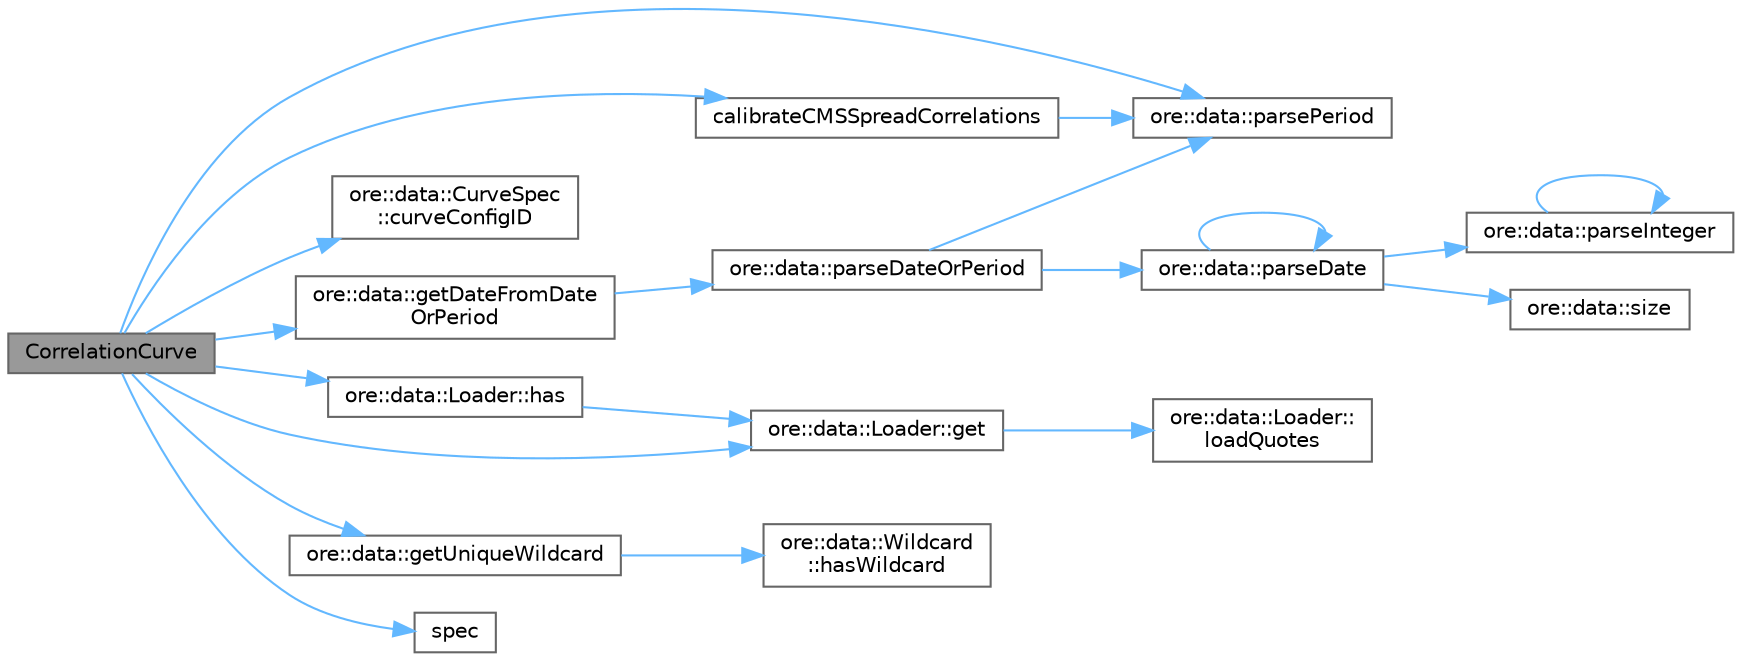 digraph "CorrelationCurve"
{
 // INTERACTIVE_SVG=YES
 // LATEX_PDF_SIZE
  bgcolor="transparent";
  edge [fontname=Helvetica,fontsize=10,labelfontname=Helvetica,labelfontsize=10];
  node [fontname=Helvetica,fontsize=10,shape=box,height=0.2,width=0.4];
  rankdir="LR";
  Node1 [label="CorrelationCurve",height=0.2,width=0.4,color="gray40", fillcolor="grey60", style="filled", fontcolor="black",tooltip="Detailed constructor."];
  Node1 -> Node2 [color="steelblue1",style="solid"];
  Node2 [label="calibrateCMSSpreadCorrelations",height=0.2,width=0.4,color="grey40", fillcolor="white", style="filled",URL="$classore_1_1data_1_1_correlation_curve.html#addf6b74b6011b97a31ff9760609a85a1",tooltip=" "];
  Node2 -> Node3 [color="steelblue1",style="solid"];
  Node3 [label="ore::data::parsePeriod",height=0.2,width=0.4,color="grey40", fillcolor="white", style="filled",URL="$group__utilities.html#ga8e0623e2cb01e250e9cfec4619256208",tooltip="Convert text to QuantLib::Period."];
  Node1 -> Node4 [color="steelblue1",style="solid"];
  Node4 [label="ore::data::CurveSpec\l::curveConfigID",height=0.2,width=0.4,color="grey40", fillcolor="white", style="filled",URL="$classore_1_1data_1_1_curve_spec.html#a15e57a287887def554123ab18355c33c",tooltip=" "];
  Node1 -> Node5 [color="steelblue1",style="solid"];
  Node5 [label="ore::data::Loader::get",height=0.2,width=0.4,color="grey40", fillcolor="white", style="filled",URL="$classore_1_1data_1_1_loader.html#a19d9f6f808db2631247ec12ffe291225",tooltip="get quote by its unique name, throws if not existent, override in derived classes for performance"];
  Node5 -> Node6 [color="steelblue1",style="solid"];
  Node6 [label="ore::data::Loader::\lloadQuotes",height=0.2,width=0.4,color="grey40", fillcolor="white", style="filled",URL="$classore_1_1data_1_1_loader.html#a0086c4f946085ef0b9d5c56bd1539f91",tooltip="get all quotes, TODO change the return value to std::set"];
  Node1 -> Node7 [color="steelblue1",style="solid"];
  Node7 [label="ore::data::getDateFromDate\lOrPeriod",height=0.2,width=0.4,color="grey40", fillcolor="white", style="filled",URL="$group__marketdata.html#ga71fc1e19d4a9d3acd5e6cd6b6ae533b6",tooltip="Get a date from a date string or period."];
  Node7 -> Node8 [color="steelblue1",style="solid"];
  Node8 [label="ore::data::parseDateOrPeriod",height=0.2,width=0.4,color="grey40", fillcolor="white", style="filled",URL="$group__utilities.html#ga6477391407eac174ea49df689ecf1ab2",tooltip="Convert text to QuantLib::Period or QuantLib::Date."];
  Node8 -> Node9 [color="steelblue1",style="solid"];
  Node9 [label="ore::data::parseDate",height=0.2,width=0.4,color="grey40", fillcolor="white", style="filled",URL="$group__utilities.html#ga59b5fdda574d90facae95dec2d13040d",tooltip="Convert std::string to QuantLib::Date."];
  Node9 -> Node9 [color="steelblue1",style="solid"];
  Node9 -> Node10 [color="steelblue1",style="solid"];
  Node10 [label="ore::data::parseInteger",height=0.2,width=0.4,color="grey40", fillcolor="white", style="filled",URL="$group__utilities.html#gaecd67eda4fb5f4859bb8f6d383547721",tooltip="Convert text to QuantLib::Integer."];
  Node10 -> Node10 [color="steelblue1",style="solid"];
  Node9 -> Node11 [color="steelblue1",style="solid"];
  Node11 [label="ore::data::size",height=0.2,width=0.4,color="grey40", fillcolor="white", style="filled",URL="$namespaceore_1_1data.html#a777e216dee6069b548bb87da7152699e",tooltip=" "];
  Node8 -> Node3 [color="steelblue1",style="solid"];
  Node1 -> Node12 [color="steelblue1",style="solid"];
  Node12 [label="ore::data::getUniqueWildcard",height=0.2,width=0.4,color="grey40", fillcolor="white", style="filled",URL="$namespaceore_1_1data.html#afb4bd26f4cf89fd9281278c484e0f9c3",tooltip="checks if at most one element in C has a wild card and returns it in this case"];
  Node12 -> Node13 [color="steelblue1",style="solid"];
  Node13 [label="ore::data::Wildcard\l::hasWildcard",height=0.2,width=0.4,color="grey40", fillcolor="white", style="filled",URL="$classore_1_1data_1_1_wildcard.html#a2c8716c3eecd1edf1c1675aa730d59e3",tooltip=" "];
  Node1 -> Node14 [color="steelblue1",style="solid"];
  Node14 [label="ore::data::Loader::has",height=0.2,width=0.4,color="grey40", fillcolor="white", style="filled",URL="$classore_1_1data_1_1_loader.html#acb476f7db0733b669e38e0a4359b5745",tooltip="Default implementation, returns false if get throws or returns a null pointer."];
  Node14 -> Node5 [color="steelblue1",style="solid"];
  Node1 -> Node3 [color="steelblue1",style="solid"];
  Node1 -> Node15 [color="steelblue1",style="solid"];
  Node15 [label="spec",height=0.2,width=0.4,color="grey40", fillcolor="white", style="filled",URL="$classore_1_1data_1_1_correlation_curve.html#a9e9946ed018e4f554d882280d080b28c",tooltip=" "];
}
